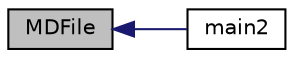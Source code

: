 digraph "MDFile"
{
  edge [fontname="Helvetica",fontsize="10",labelfontname="Helvetica",labelfontsize="10"];
  node [fontname="Helvetica",fontsize="10",shape=record];
  rankdir="LR";
  Node1 [label="MDFile",height=0.2,width=0.4,color="black", fillcolor="grey75", style="filled", fontcolor="black"];
  Node1 -> Node2 [dir="back",color="midnightblue",fontsize="10",style="solid"];
  Node2 [label="main2",height=0.2,width=0.4,color="black", fillcolor="white", style="filled",URL="$tst_m_d5__mit_8c.html#a03700303174fdaee1933026d41bfae33"];
}
